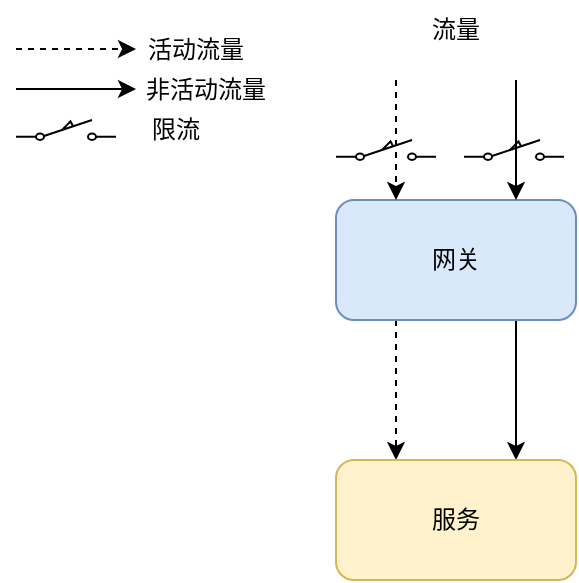 <mxfile version="20.8.14" type="github">
  <diagram name="第 1 页" id="dETpvl7YbOIHGd4mTYvR">
    <mxGraphModel dx="1050" dy="525" grid="1" gridSize="10" guides="1" tooltips="1" connect="1" arrows="1" fold="1" page="1" pageScale="1" pageWidth="827" pageHeight="1169" math="0" shadow="0">
      <root>
        <mxCell id="0" />
        <mxCell id="1" parent="0" />
        <mxCell id="4rnODzFGi7fGPOygyib4-20" style="edgeStyle=orthogonalEdgeStyle;rounded=0;orthogonalLoop=1;jettySize=auto;html=1;entryX=0.25;entryY=0;entryDx=0;entryDy=0;exitX=0.25;exitY=1;exitDx=0;exitDy=0;dashed=1;" edge="1" parent="1" source="4rnODzFGi7fGPOygyib4-3" target="4rnODzFGi7fGPOygyib4-19">
          <mxGeometry relative="1" as="geometry" />
        </mxCell>
        <mxCell id="4rnODzFGi7fGPOygyib4-21" value="" style="edgeStyle=orthogonalEdgeStyle;rounded=0;orthogonalLoop=1;jettySize=auto;html=1;exitX=0.75;exitY=1;exitDx=0;exitDy=0;entryX=0.75;entryY=0;entryDx=0;entryDy=0;" edge="1" parent="1" source="4rnODzFGi7fGPOygyib4-3" target="4rnODzFGi7fGPOygyib4-19">
          <mxGeometry relative="1" as="geometry" />
        </mxCell>
        <mxCell id="4rnODzFGi7fGPOygyib4-3" value="网关" style="rounded=1;whiteSpace=wrap;html=1;fillColor=#dae8fc;strokeColor=#6c8ebf;" vertex="1" parent="1">
          <mxGeometry x="300" y="210" width="120" height="60" as="geometry" />
        </mxCell>
        <mxCell id="4rnODzFGi7fGPOygyib4-9" value="" style="endArrow=classic;html=1;rounded=0;entryX=0.25;entryY=0;entryDx=0;entryDy=0;startArrow=none;dashed=1;" edge="1" parent="1" target="4rnODzFGi7fGPOygyib4-3">
          <mxGeometry width="50" height="50" relative="1" as="geometry">
            <mxPoint x="330" y="150" as="sourcePoint" />
            <mxPoint x="370" y="130" as="targetPoint" />
          </mxGeometry>
        </mxCell>
        <mxCell id="4rnODzFGi7fGPOygyib4-10" value="流量" style="text;html=1;strokeColor=none;fillColor=none;align=center;verticalAlign=middle;whiteSpace=wrap;rounded=0;" vertex="1" parent="1">
          <mxGeometry x="330" y="110" width="60" height="30" as="geometry" />
        </mxCell>
        <mxCell id="4rnODzFGi7fGPOygyib4-13" value="" style="endArrow=classic;html=1;rounded=0;exitX=0.5;exitY=1;exitDx=0;exitDy=0;dashed=1;" edge="1" parent="1">
          <mxGeometry width="50" height="50" relative="1" as="geometry">
            <mxPoint x="140" y="134.5" as="sourcePoint" />
            <mxPoint x="200" y="134.5" as="targetPoint" />
          </mxGeometry>
        </mxCell>
        <mxCell id="4rnODzFGi7fGPOygyib4-14" value="活动流量" style="text;html=1;strokeColor=none;fillColor=none;align=center;verticalAlign=middle;whiteSpace=wrap;rounded=0;" vertex="1" parent="1">
          <mxGeometry x="200" y="120" width="60" height="30" as="geometry" />
        </mxCell>
        <mxCell id="4rnODzFGi7fGPOygyib4-15" value="" style="endArrow=classic;html=1;rounded=0;exitX=0.5;exitY=1;exitDx=0;exitDy=0;" edge="1" parent="1">
          <mxGeometry width="50" height="50" relative="1" as="geometry">
            <mxPoint x="140" y="154.5" as="sourcePoint" />
            <mxPoint x="200" y="154.5" as="targetPoint" />
          </mxGeometry>
        </mxCell>
        <mxCell id="4rnODzFGi7fGPOygyib4-16" value="非活动流量" style="text;html=1;strokeColor=none;fillColor=none;align=center;verticalAlign=middle;whiteSpace=wrap;rounded=0;" vertex="1" parent="1">
          <mxGeometry x="200" y="140" width="70" height="30" as="geometry" />
        </mxCell>
        <mxCell id="4rnODzFGi7fGPOygyib4-19" value="服务" style="rounded=1;whiteSpace=wrap;html=1;fillColor=#fff2cc;strokeColor=#d6b656;" vertex="1" parent="1">
          <mxGeometry x="300" y="340" width="120" height="60" as="geometry" />
        </mxCell>
        <mxCell id="4rnODzFGi7fGPOygyib4-22" value="" style="pointerEvents=1;verticalLabelPosition=bottom;shadow=0;dashed=0;align=center;html=1;verticalAlign=top;shape=mxgraph.electrical.electro-mechanical.limitSwitch2;elSwitchState=off;" vertex="1" parent="1">
          <mxGeometry x="300" y="180" width="50" height="10" as="geometry" />
        </mxCell>
        <mxCell id="4rnODzFGi7fGPOygyib4-24" value="" style="pointerEvents=1;verticalLabelPosition=bottom;shadow=0;dashed=0;align=center;html=1;verticalAlign=top;shape=mxgraph.electrical.electro-mechanical.limitSwitch2;elSwitchState=off;" vertex="1" parent="1">
          <mxGeometry x="364" y="180" width="50" height="10" as="geometry" />
        </mxCell>
        <mxCell id="4rnODzFGi7fGPOygyib4-26" value="" style="endArrow=classic;html=1;rounded=0;entryX=0.75;entryY=0;entryDx=0;entryDy=0;startArrow=none;" edge="1" parent="1" target="4rnODzFGi7fGPOygyib4-3">
          <mxGeometry width="50" height="50" relative="1" as="geometry">
            <mxPoint x="390" y="150" as="sourcePoint" />
            <mxPoint x="370" y="220" as="targetPoint" />
          </mxGeometry>
        </mxCell>
        <mxCell id="4rnODzFGi7fGPOygyib4-31" value="" style="pointerEvents=1;verticalLabelPosition=bottom;shadow=0;dashed=0;align=center;html=1;verticalAlign=top;shape=mxgraph.electrical.electro-mechanical.limitSwitch2;elSwitchState=off;" vertex="1" parent="1">
          <mxGeometry x="140" y="170" width="50" height="10" as="geometry" />
        </mxCell>
        <mxCell id="4rnODzFGi7fGPOygyib4-33" value="限流" style="text;html=1;strokeColor=none;fillColor=none;align=center;verticalAlign=middle;whiteSpace=wrap;rounded=0;" vertex="1" parent="1">
          <mxGeometry x="200" y="160" width="40" height="30" as="geometry" />
        </mxCell>
      </root>
    </mxGraphModel>
  </diagram>
</mxfile>
